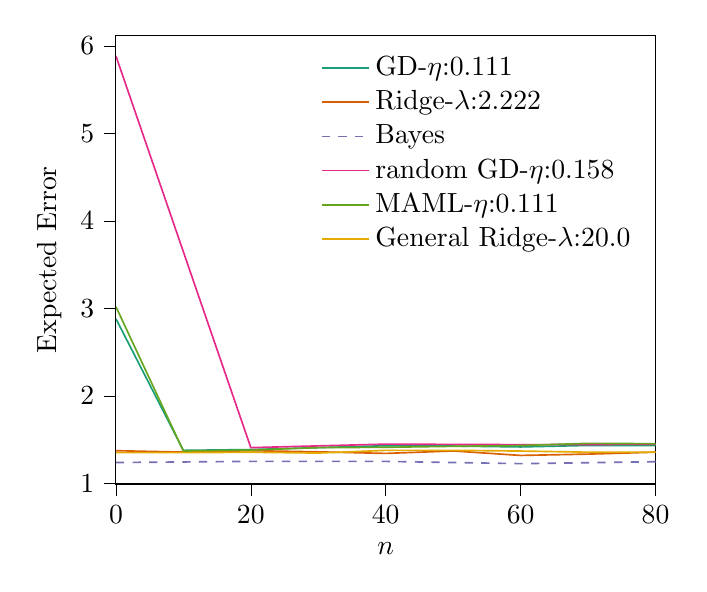 % This file was created with tikzplotlib v0.10.1.
\begin{tikzpicture}

\definecolor{chocolate217952}{RGB}{217,95,2}
\definecolor{darkcyan27158119}{RGB}{27,158,119}
\definecolor{darkgray176}{RGB}{176,176,176}
\definecolor{deeppink23141138}{RGB}{231,41,138}
\definecolor{lightslategray117112179}{RGB}{117,112,179}
\definecolor{olivedrab10216630}{RGB}{102,166,30}
\definecolor{orange2301712}{RGB}{230,171,2}

\begin{axis}[
legend cell align={left},
legend style={fill opacity=0.8, draw opacity=1, text opacity=1, draw=none},
tick align=outside,
tick pos=left,
x grid style={darkgray176},
xlabel={\(\displaystyle n\)},
xmin=0, xmax=80,
xtick style={color=black},
y grid style={darkgray176},
ylabel={Expected Error},
ymin=0.996, ymax=6.116,
ytick style={color=black}
]
\addplot [semithick, darkcyan27158119]
table {%
0 2.883
10 1.38
20 1.389
30 1.411
40 1.433
50 1.429
60 1.419
70 1.436
80 1.434
90 1.465
};
\addlegendentry{GD-$\eta$:0.111}
\addplot [semithick, chocolate217952]
table {%
0 1.376
10 1.36
20 1.376
30 1.363
40 1.345
50 1.373
60 1.322
70 1.337
80 1.359
90 1.4
};
\addlegendentry{Ridge-$\lambda$:2.222}
\addplot [semithick, lightslategray117112179, dashed]
table {%
0 1.241
20 1.254
40 1.254
60 1.228
80 1.25
};
\addlegendentry{Bayes}
\addplot [semithick, deeppink23141138]
table {%
0 5.884
20 1.411
40 1.451
60 1.445
80 1.449
};
\addlegendentry{random GD-$\eta$:0.158}
\addplot [semithick, olivedrab10216630]
table {%
0 3.021
10 1.372
20 1.383
30 1.411
40 1.415
50 1.426
60 1.435
70 1.46
80 1.456
90 1.455
};
\addlegendentry{MAML-$\eta$:0.111}
\addplot [semithick, orange2301712]
table {%
0 1.354
10 1.354
20 1.358
30 1.349
40 1.38
50 1.38
60 1.372
70 1.359
80 1.36
90 1.356
};
\addlegendentry{General Ridge-$\lambda$:20.0}
\end{axis}

\end{tikzpicture}

